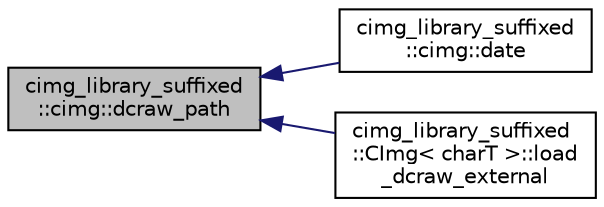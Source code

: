 digraph "cimg_library_suffixed::cimg::dcraw_path"
{
  edge [fontname="Helvetica",fontsize="10",labelfontname="Helvetica",labelfontsize="10"];
  node [fontname="Helvetica",fontsize="10",shape=record];
  rankdir="LR";
  Node996 [label="cimg_library_suffixed\l::cimg::dcraw_path",height=0.2,width=0.4,color="black", fillcolor="grey75", style="filled", fontcolor="black"];
  Node996 -> Node997 [dir="back",color="midnightblue",fontsize="10",style="solid",fontname="Helvetica"];
  Node997 [label="cimg_library_suffixed\l::cimg::date",height=0.2,width=0.4,color="black", fillcolor="white", style="filled",URL="$namespacecimg__library__suffixed_1_1cimg.html#aac739bf544269324a04504ebe92b93e9",tooltip="Get current local time (single-attribute version). "];
  Node996 -> Node998 [dir="back",color="midnightblue",fontsize="10",style="solid",fontname="Helvetica"];
  Node998 [label="cimg_library_suffixed\l::CImg\< charT \>::load\l_dcraw_external",height=0.2,width=0.4,color="black", fillcolor="white", style="filled",URL="$structcimg__library__suffixed_1_1_c_img.html#ae8ee2dbbc634767b37efabe0f0eb7104",tooltip="Load image from a RAW Color Camera file, using external tool &#39;dcraw&#39;. "];
}
